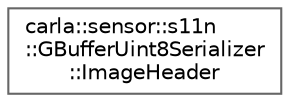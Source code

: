 digraph "类继承关系图"
{
 // INTERACTIVE_SVG=YES
 // LATEX_PDF_SIZE
  bgcolor="transparent";
  edge [fontname=Helvetica,fontsize=10,labelfontname=Helvetica,labelfontsize=10];
  node [fontname=Helvetica,fontsize=10,shape=box,height=0.2,width=0.4];
  rankdir="LR";
  Node0 [id="Node000000",label="carla::sensor::s11n\l::GBufferUint8Serializer\l::ImageHeader",height=0.2,width=0.4,color="grey40", fillcolor="white", style="filled",URL="$d3/da1/structcarla_1_1sensor_1_1s11n_1_1GBufferUint8Serializer_1_1ImageHeader.html",tooltip=" "];
}
